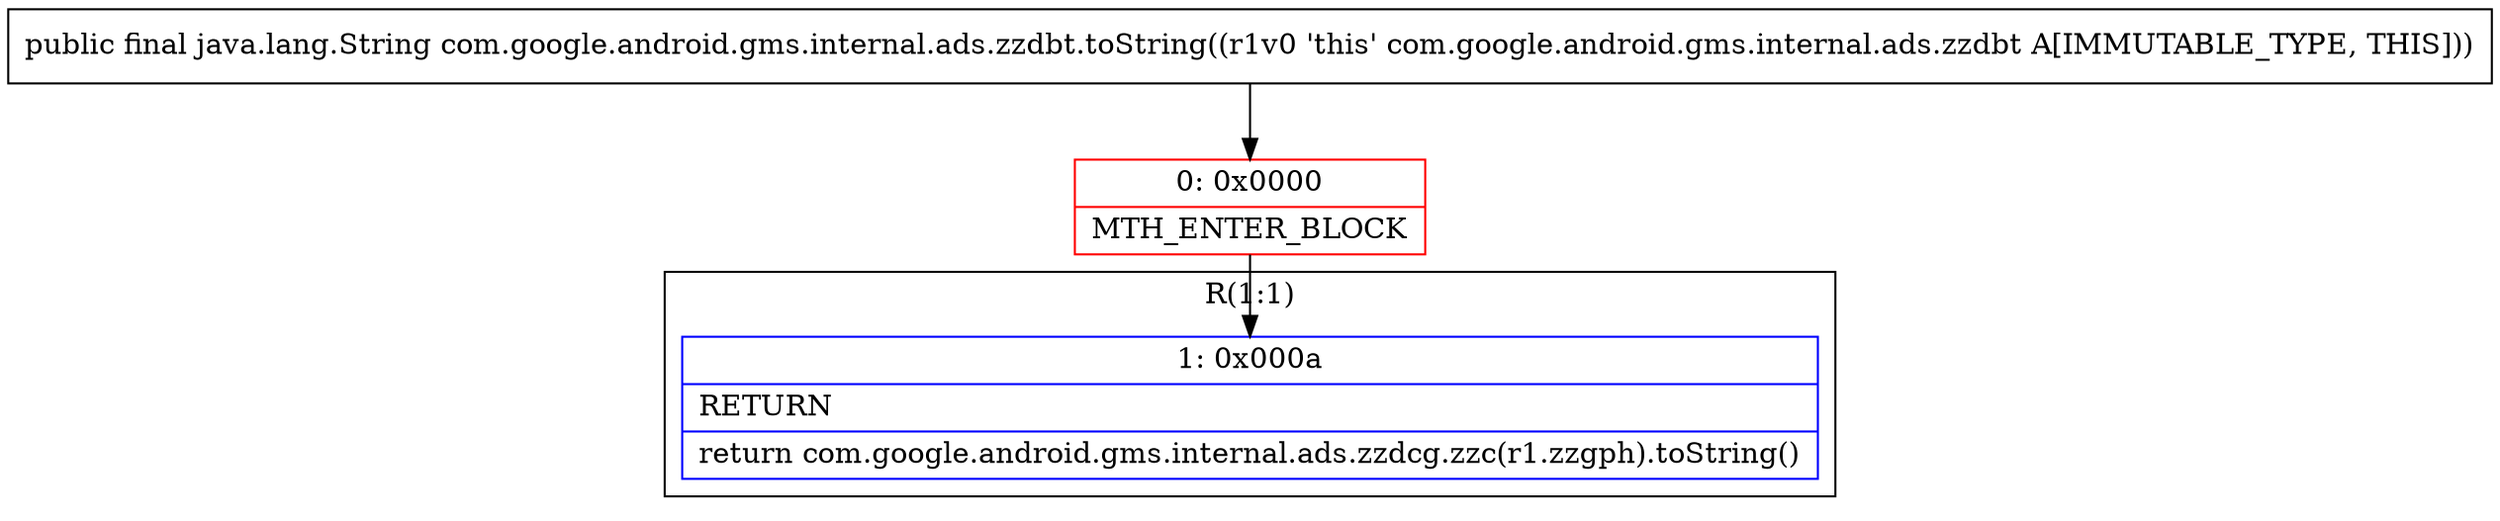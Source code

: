 digraph "CFG forcom.google.android.gms.internal.ads.zzdbt.toString()Ljava\/lang\/String;" {
subgraph cluster_Region_584573776 {
label = "R(1:1)";
node [shape=record,color=blue];
Node_1 [shape=record,label="{1\:\ 0x000a|RETURN\l|return com.google.android.gms.internal.ads.zzdcg.zzc(r1.zzgph).toString()\l}"];
}
Node_0 [shape=record,color=red,label="{0\:\ 0x0000|MTH_ENTER_BLOCK\l}"];
MethodNode[shape=record,label="{public final java.lang.String com.google.android.gms.internal.ads.zzdbt.toString((r1v0 'this' com.google.android.gms.internal.ads.zzdbt A[IMMUTABLE_TYPE, THIS])) }"];
MethodNode -> Node_0;
Node_0 -> Node_1;
}

